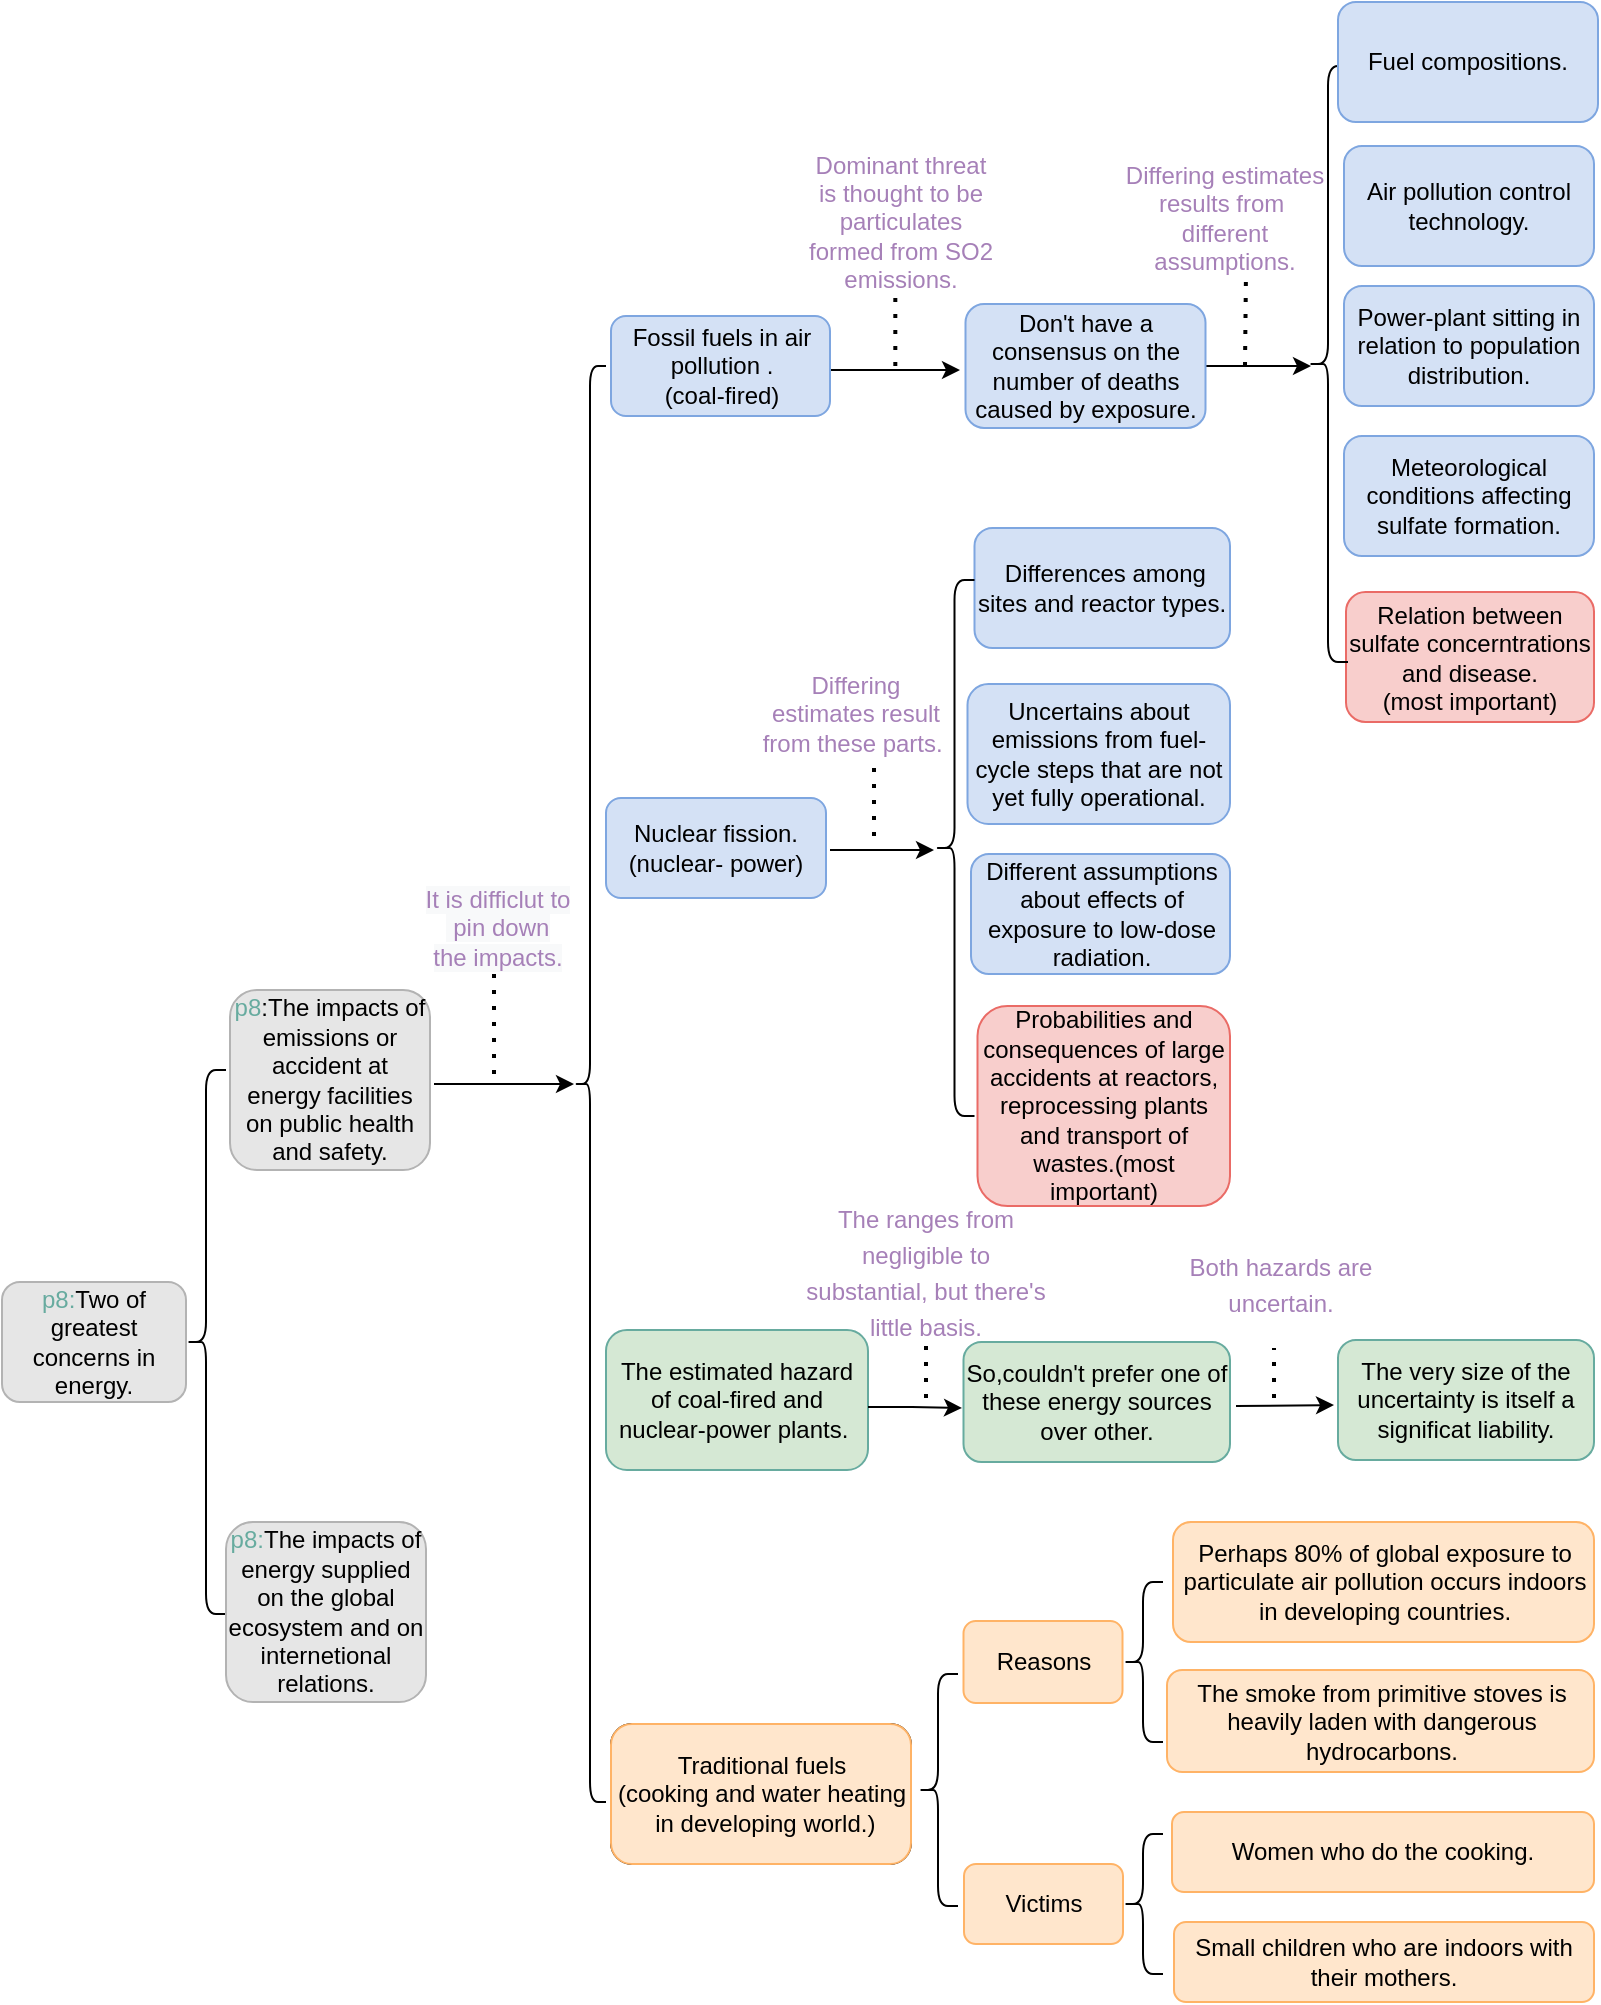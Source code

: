 <mxfile version="13.10.1" type="github">
  <diagram id="HV86x6wX_cSF6RMlQHs8" name="Page-1">
    <mxGraphModel dx="1231" dy="437" grid="1" gridSize="10" guides="1" tooltips="1" connect="1" arrows="1" fold="1" page="1" pageScale="1" pageWidth="827" pageHeight="1169" math="0" shadow="0">
      <root>
        <mxCell id="0" />
        <mxCell id="1" parent="0" />
        <mxCell id="3WgbJdYwUAd_oNcYUVg1-132" value="" style="edgeStyle=orthogonalEdgeStyle;rounded=0;orthogonalLoop=1;jettySize=auto;html=1;" edge="1" parent="1">
          <mxGeometry relative="1" as="geometry">
            <mxPoint x="608" y="277" as="sourcePoint" />
            <mxPoint x="668.5" y="277" as="targetPoint" />
          </mxGeometry>
        </mxCell>
        <mxCell id="3WgbJdYwUAd_oNcYUVg1-1" value="&lt;font color=&quot;#67ab9f&quot;&gt;p8:&lt;/font&gt;Two of greatest concerns in energy." style="rounded=1;whiteSpace=wrap;html=1;fillColor=#E6E6E6;strokeColor=#B3B3B3;" vertex="1" parent="1">
          <mxGeometry x="14" y="735" width="92" height="60" as="geometry" />
        </mxCell>
        <mxCell id="3WgbJdYwUAd_oNcYUVg1-3" value="" style="shape=curlyBracket;whiteSpace=wrap;html=1;rounded=1;size=0.5;" vertex="1" parent="1">
          <mxGeometry x="106" y="629" width="20" height="272" as="geometry" />
        </mxCell>
        <mxCell id="3WgbJdYwUAd_oNcYUVg1-4" value="&lt;font color=&quot;#67ab9f&quot;&gt;p8:&lt;/font&gt;The impacts of energy supplied on the global ecosystem and on internetional relations." style="rounded=1;whiteSpace=wrap;html=1;fillColor=#E6E6E6;strokeColor=#B3B3B3;" vertex="1" parent="1">
          <mxGeometry x="126" y="855" width="100" height="90" as="geometry" />
        </mxCell>
        <mxCell id="3WgbJdYwUAd_oNcYUVg1-5" value="&lt;font color=&quot;#67ab9f&quot;&gt;p8&lt;/font&gt;:The impacts of emissions or accident at energy facilities on public health and safety." style="rounded=1;whiteSpace=wrap;html=1;fillColor=#E6E6E6;strokeColor=#B3B3B3;" vertex="1" parent="1">
          <mxGeometry x="128" y="589" width="100" height="90" as="geometry" />
        </mxCell>
        <mxCell id="3WgbJdYwUAd_oNcYUVg1-9" value="Nuclear fission.&lt;br&gt;(nuclear- power)" style="rounded=1;whiteSpace=wrap;html=1;fillColor=#D4E1F5;strokeColor=#7EA6E0;" vertex="1" parent="1">
          <mxGeometry x="316" y="493" width="110" height="50" as="geometry" />
        </mxCell>
        <mxCell id="3WgbJdYwUAd_oNcYUVg1-11" value="Air pollution control technology." style="rounded=1;whiteSpace=wrap;html=1;fillColor=#D4E1F5;strokeColor=#7EA6E0;" vertex="1" parent="1">
          <mxGeometry x="685" y="167" width="125" height="60" as="geometry" />
        </mxCell>
        <mxCell id="3WgbJdYwUAd_oNcYUVg1-12" value="Power-plant sitting in relation to population distribution." style="rounded=1;whiteSpace=wrap;html=1;fillColor=#D4E1F5;strokeColor=#7EA6E0;" vertex="1" parent="1">
          <mxGeometry x="685" y="237" width="125" height="60" as="geometry" />
        </mxCell>
        <mxCell id="3WgbJdYwUAd_oNcYUVg1-13" value="Meteorological conditions affecting sulfate formation." style="rounded=1;whiteSpace=wrap;html=1;fillColor=#D4E1F5;strokeColor=#7EA6E0;" vertex="1" parent="1">
          <mxGeometry x="685" y="312" width="125" height="60" as="geometry" />
        </mxCell>
        <mxCell id="3WgbJdYwUAd_oNcYUVg1-14" value="Relation between sulfate concerntrations and disease. &lt;br&gt;(most important)" style="rounded=1;whiteSpace=wrap;html=1;fillColor=#F8CECC;strokeColor=#EA6B66;" vertex="1" parent="1">
          <mxGeometry x="686" y="390" width="124" height="65" as="geometry" />
        </mxCell>
        <mxCell id="3WgbJdYwUAd_oNcYUVg1-15" value="" style="shape=curlyBracket;whiteSpace=wrap;html=1;rounded=1;size=0.5;" vertex="1" parent="1">
          <mxGeometry x="667" y="127" width="20" height="298" as="geometry" />
        </mxCell>
        <mxCell id="3WgbJdYwUAd_oNcYUVg1-17" value="&amp;nbsp;Differences among sites and reactor types." style="rounded=1;whiteSpace=wrap;html=1;fillColor=#D4E1F5;strokeColor=#7EA6E0;" vertex="1" parent="1">
          <mxGeometry x="500.25" y="358" width="127.75" height="60" as="geometry" />
        </mxCell>
        <mxCell id="3WgbJdYwUAd_oNcYUVg1-18" value="Uncertains about emissions from fuel-cycle steps that are not yet fully operational." style="rounded=1;whiteSpace=wrap;html=1;fillColor=#D4E1F5;strokeColor=#7EA6E0;" vertex="1" parent="1">
          <mxGeometry x="496.75" y="436" width="131.25" height="70" as="geometry" />
        </mxCell>
        <mxCell id="3WgbJdYwUAd_oNcYUVg1-19" value="Different assumptions about effects of exposure to low-dose radiation." style="rounded=1;whiteSpace=wrap;html=1;fillColor=#D4E1F5;strokeColor=#7EA6E0;" vertex="1" parent="1">
          <mxGeometry x="498.5" y="521" width="129.5" height="60" as="geometry" />
        </mxCell>
        <mxCell id="3WgbJdYwUAd_oNcYUVg1-20" value="Probabilities and consequences of large accidents at reactors, reprocessing plants and transport of wastes.(most important)" style="rounded=1;whiteSpace=wrap;html=1;fillColor=#F8CECC;strokeColor=#EA6B66;" vertex="1" parent="1">
          <mxGeometry x="501.75" y="597" width="126.25" height="100" as="geometry" />
        </mxCell>
        <mxCell id="3WgbJdYwUAd_oNcYUVg1-21" value="" style="shape=curlyBracket;whiteSpace=wrap;html=1;rounded=1;size=0.5;" vertex="1" parent="1">
          <mxGeometry x="480.25" y="384" width="20" height="268" as="geometry" />
        </mxCell>
        <mxCell id="3WgbJdYwUAd_oNcYUVg1-24" value="So,couldn&#39;t prefer one of these energy sources over other." style="rounded=1;whiteSpace=wrap;html=1;fillColor=#D5E8D4;strokeColor=#67AB9F;" vertex="1" parent="1">
          <mxGeometry x="494.75" y="765" width="133.25" height="60" as="geometry" />
        </mxCell>
        <mxCell id="3WgbJdYwUAd_oNcYUVg1-27" value="Traditional fuels &lt;br&gt;(cooking and water heating&lt;br&gt;&amp;nbsp;in developing world.)" style="rounded=1;whiteSpace=wrap;html=1;" vertex="1" parent="1">
          <mxGeometry x="318.5" y="956" width="150" height="70" as="geometry" />
        </mxCell>
        <mxCell id="3WgbJdYwUAd_oNcYUVg1-29" value="Perhaps 80% of global exposure to particulate air pollution occurs indoors in developing countries." style="rounded=1;whiteSpace=wrap;html=1;fillColor=#FFE6CC;strokeColor=#FFB366;" vertex="1" parent="1">
          <mxGeometry x="599.5" y="855" width="210.5" height="60" as="geometry" />
        </mxCell>
        <mxCell id="3WgbJdYwUAd_oNcYUVg1-30" value="Women who do the cooking." style="rounded=1;whiteSpace=wrap;html=1;fillColor=#FFE6CC;strokeColor=#FFB366;" vertex="1" parent="1">
          <mxGeometry x="599" y="1000" width="211" height="40" as="geometry" />
        </mxCell>
        <mxCell id="3WgbJdYwUAd_oNcYUVg1-32" value="Small children who are indoors with their mothers." style="rounded=1;whiteSpace=wrap;html=1;fillColor=#FFE6CC;strokeColor=#FFB366;" vertex="1" parent="1">
          <mxGeometry x="600" y="1055" width="210" height="40" as="geometry" />
        </mxCell>
        <mxCell id="3WgbJdYwUAd_oNcYUVg1-33" value="Victims" style="rounded=1;whiteSpace=wrap;html=1;fillColor=#FFE6CC;strokeColor=#FFB366;" vertex="1" parent="1">
          <mxGeometry x="495" y="1026" width="79.5" height="40" as="geometry" />
        </mxCell>
        <mxCell id="3WgbJdYwUAd_oNcYUVg1-35" value="" style="shape=curlyBracket;whiteSpace=wrap;html=1;rounded=1;size=0.5;" vertex="1" parent="1">
          <mxGeometry x="574.5" y="1011" width="20" height="70" as="geometry" />
        </mxCell>
        <mxCell id="3WgbJdYwUAd_oNcYUVg1-76" value="" style="edgeStyle=orthogonalEdgeStyle;rounded=0;orthogonalLoop=1;jettySize=auto;html=1;" edge="1" parent="1">
          <mxGeometry relative="1" as="geometry">
            <mxPoint x="422" y="279" as="sourcePoint" />
            <mxPoint x="493" y="279" as="targetPoint" />
          </mxGeometry>
        </mxCell>
        <mxCell id="3WgbJdYwUAd_oNcYUVg1-37" value="Fossil fuels in air pollution .&lt;br&gt;(coal-fired)" style="rounded=1;whiteSpace=wrap;html=1;fillColor=#D4E1F5;strokeColor=#7EA6E0;" vertex="1" parent="1">
          <mxGeometry x="318.5" y="252" width="109.5" height="50" as="geometry" />
        </mxCell>
        <mxCell id="3WgbJdYwUAd_oNcYUVg1-38" value="" style="shape=curlyBracket;whiteSpace=wrap;html=1;rounded=1;size=0.5;" vertex="1" parent="1">
          <mxGeometry x="300" y="277" width="16" height="718" as="geometry" />
        </mxCell>
        <mxCell id="3WgbJdYwUAd_oNcYUVg1-63" value="Don&#39;t have a consensus on the number of deaths caused by exposure." style="rounded=1;whiteSpace=wrap;html=1;fillColor=#D4E1F5;strokeColor=#7EA6E0;" vertex="1" parent="1">
          <mxGeometry x="495.75" y="246" width="120" height="62" as="geometry" />
        </mxCell>
        <mxCell id="3WgbJdYwUAd_oNcYUVg1-75" value="&lt;span style=&quot;font-family: &amp;#34;helvetica&amp;#34; ; font-size: 12px ; font-style: normal ; font-weight: 400 ; letter-spacing: normal ; text-indent: 0px ; text-transform: none ; word-spacing: 0px ; background-color: rgb(248 , 249 , 250) ; display: inline ; float: none&quot;&gt;&lt;font color=&quot;#a680b8&quot;&gt;It is difficlut to&lt;br&gt;&amp;nbsp;pin down &lt;br&gt;the impacts.&lt;/font&gt;&lt;/span&gt;" style="text;whiteSpace=wrap;html=1;align=center;" vertex="1" parent="1">
          <mxGeometry x="208" y="530" width="108" height="55" as="geometry" />
        </mxCell>
        <mxCell id="3WgbJdYwUAd_oNcYUVg1-78" value="&lt;font color=&quot;#a680b8&quot;&gt;Differing estimates &lt;br&gt;results from&amp;nbsp;&lt;br&gt;different assumptions.&lt;/font&gt;" style="text;html=1;strokeColor=none;fillColor=none;align=center;verticalAlign=middle;whiteSpace=wrap;rounded=0;" vertex="1" parent="1">
          <mxGeometry x="571.5" y="173" width="106.5" height="60" as="geometry" />
        </mxCell>
        <mxCell id="3WgbJdYwUAd_oNcYUVg1-82" value="" style="endArrow=none;dashed=1;html=1;dashPattern=1 3;strokeWidth=2;" edge="1" parent="1">
          <mxGeometry width="50" height="50" relative="1" as="geometry">
            <mxPoint x="635.5" y="277" as="sourcePoint" />
            <mxPoint x="636" y="229" as="targetPoint" />
          </mxGeometry>
        </mxCell>
        <mxCell id="3WgbJdYwUAd_oNcYUVg1-84" value="" style="endArrow=none;dashed=1;html=1;dashPattern=1 3;strokeWidth=2;entryX=0.5;entryY=1;entryDx=0;entryDy=0;" edge="1" parent="1">
          <mxGeometry width="50" height="50" relative="1" as="geometry">
            <mxPoint x="260" y="631" as="sourcePoint" />
            <mxPoint x="260" y="579" as="targetPoint" />
          </mxGeometry>
        </mxCell>
        <mxCell id="3WgbJdYwUAd_oNcYUVg1-86" value="" style="edgeStyle=orthogonalEdgeStyle;rounded=0;orthogonalLoop=1;jettySize=auto;html=1;" edge="1" parent="1">
          <mxGeometry relative="1" as="geometry">
            <mxPoint x="428" y="519.04" as="sourcePoint" />
            <mxPoint x="480" y="519" as="targetPoint" />
          </mxGeometry>
        </mxCell>
        <mxCell id="3WgbJdYwUAd_oNcYUVg1-88" value="&lt;font color=&quot;#a680b8&quot;&gt;Differing &lt;br&gt;estimates result from these parts.&amp;nbsp;&lt;/font&gt;" style="text;html=1;strokeColor=none;fillColor=none;align=center;verticalAlign=middle;whiteSpace=wrap;rounded=0;" vertex="1" parent="1">
          <mxGeometry x="390" y="415" width="102" height="71" as="geometry" />
        </mxCell>
        <mxCell id="3WgbJdYwUAd_oNcYUVg1-89" value="" style="endArrow=none;dashed=1;html=1;dashPattern=1 3;strokeWidth=2;entryX=0.5;entryY=1;entryDx=0;entryDy=0;" edge="1" parent="1">
          <mxGeometry width="50" height="50" relative="1" as="geometry">
            <mxPoint x="450" y="512" as="sourcePoint" />
            <mxPoint x="450" y="472" as="targetPoint" />
          </mxGeometry>
        </mxCell>
        <mxCell id="3WgbJdYwUAd_oNcYUVg1-90" value="&lt;span style=&quot;font-family: &amp;#34;helvetica&amp;#34;&quot;&gt;The estimated hazard of coal-fired and nuclear-power plants.&amp;nbsp;&lt;/span&gt;" style="rounded=1;whiteSpace=wrap;html=1;fillColor=#D5E8D4;strokeColor=#67AB9F;" vertex="1" parent="1">
          <mxGeometry x="316" y="759" width="131" height="70" as="geometry" />
        </mxCell>
        <mxCell id="3WgbJdYwUAd_oNcYUVg1-95" value="&lt;span style=&quot;font-family: &amp;#34;helvetica&amp;#34;&quot;&gt;&lt;font color=&quot;#a680b8&quot;&gt;Dominant threat &lt;br&gt;is thought to be particulates formed from SO2 emissions.&lt;/font&gt;&lt;/span&gt;" style="text;html=1;strokeColor=none;fillColor=none;align=center;verticalAlign=middle;whiteSpace=wrap;rounded=0;" vertex="1" parent="1">
          <mxGeometry x="411.5" y="158" width="102.5" height="94" as="geometry" />
        </mxCell>
        <mxCell id="3WgbJdYwUAd_oNcYUVg1-96" value="" style="endArrow=none;dashed=1;html=1;dashPattern=1 3;strokeWidth=2;entryX=0.5;entryY=1;entryDx=0;entryDy=0;" edge="1" parent="1">
          <mxGeometry width="50" height="50" relative="1" as="geometry">
            <mxPoint x="460.66" y="277" as="sourcePoint" />
            <mxPoint x="460.66" y="237" as="targetPoint" />
          </mxGeometry>
        </mxCell>
        <mxCell id="3WgbJdYwUAd_oNcYUVg1-101" value="&lt;span&gt;The smoke from primitive stoves is heavily laden with dangerous hydrocarbons.&lt;/span&gt;" style="rounded=1;whiteSpace=wrap;html=1;fillColor=#FFE6CC;strokeColor=#FFB366;" vertex="1" parent="1">
          <mxGeometry x="596.5" y="929" width="213.5" height="51" as="geometry" />
        </mxCell>
        <mxCell id="3WgbJdYwUAd_oNcYUVg1-102" value="Reasons" style="rounded=1;whiteSpace=wrap;html=1;fillColor=#FFE6CC;strokeColor=#FFB366;" vertex="1" parent="1">
          <mxGeometry x="494.75" y="904.5" width="79.5" height="41" as="geometry" />
        </mxCell>
        <mxCell id="3WgbJdYwUAd_oNcYUVg1-103" value="" style="shape=curlyBracket;whiteSpace=wrap;html=1;rounded=1;" vertex="1" parent="1">
          <mxGeometry x="472" y="931" width="20" height="116" as="geometry" />
        </mxCell>
        <mxCell id="3WgbJdYwUAd_oNcYUVg1-104" value="" style="shape=curlyBracket;whiteSpace=wrap;html=1;rounded=1;size=0.5;" vertex="1" parent="1">
          <mxGeometry x="574.5" y="885" width="20" height="80" as="geometry" />
        </mxCell>
        <mxCell id="3WgbJdYwUAd_oNcYUVg1-111" value="&lt;p class=&quot;MsoNormal&quot; style=&quot;line-height: 150%&quot;&gt;&lt;span lang=&quot;EN-US&quot;&gt;&lt;font color=&quot;#a680b8&quot;&gt;The ranges from&lt;br&gt;negligible to substantial, but there&#39;s little basis.&lt;/font&gt;&lt;/span&gt;&lt;/p&gt;" style="text;html=1;strokeColor=none;fillColor=none;align=center;verticalAlign=middle;whiteSpace=wrap;rounded=0;" vertex="1" parent="1">
          <mxGeometry x="414" y="705" width="123.5" height="50" as="geometry" />
        </mxCell>
        <mxCell id="3WgbJdYwUAd_oNcYUVg1-112" value="" style="endArrow=none;dashed=1;html=1;dashPattern=1 3;strokeWidth=2;" edge="1" parent="1">
          <mxGeometry width="50" height="50" relative="1" as="geometry">
            <mxPoint x="476" y="793" as="sourcePoint" />
            <mxPoint x="476" y="767" as="targetPoint" />
          </mxGeometry>
        </mxCell>
        <mxCell id="3WgbJdYwUAd_oNcYUVg1-113" value="" style="edgeStyle=orthogonalEdgeStyle;rounded=0;orthogonalLoop=1;jettySize=auto;html=1;" edge="1" parent="1">
          <mxGeometry relative="1" as="geometry">
            <mxPoint x="447" y="797.5" as="sourcePoint" />
            <mxPoint x="494" y="798" as="targetPoint" />
            <Array as="points">
              <mxPoint x="469" y="798" />
              <mxPoint x="469" y="798" />
            </Array>
          </mxGeometry>
        </mxCell>
        <mxCell id="3WgbJdYwUAd_oNcYUVg1-130" value="" style="endArrow=classic;html=1;exitX=1;exitY=0.5;exitDx=0;exitDy=0;" edge="1" parent="1">
          <mxGeometry width="50" height="50" relative="1" as="geometry">
            <mxPoint x="230" y="636" as="sourcePoint" />
            <mxPoint x="300" y="636" as="targetPoint" />
          </mxGeometry>
        </mxCell>
        <mxCell id="3WgbJdYwUAd_oNcYUVg1-137" value="Fuel compositions." style="rounded=1;whiteSpace=wrap;html=1;fillColor=#D4E1F5;strokeColor=#7EA6E0;" vertex="1" parent="1">
          <mxGeometry x="682" y="95" width="130" height="60" as="geometry" />
        </mxCell>
        <mxCell id="3WgbJdYwUAd_oNcYUVg1-139" value="" style="edgeStyle=orthogonalEdgeStyle;rounded=0;orthogonalLoop=1;jettySize=auto;html=1;" edge="1" parent="1">
          <mxGeometry relative="1" as="geometry">
            <mxPoint x="631" y="797" as="sourcePoint" />
            <mxPoint x="680" y="796.5" as="targetPoint" />
            <Array as="points">
              <mxPoint x="631" y="797" />
              <mxPoint x="631" y="797" />
            </Array>
          </mxGeometry>
        </mxCell>
        <mxCell id="3WgbJdYwUAd_oNcYUVg1-140" value="" style="endArrow=none;dashed=1;html=1;dashPattern=1 3;strokeWidth=2;" edge="1" parent="1">
          <mxGeometry width="50" height="50" relative="1" as="geometry">
            <mxPoint x="650" y="793" as="sourcePoint" />
            <mxPoint x="650" y="768" as="targetPoint" />
          </mxGeometry>
        </mxCell>
        <mxCell id="3WgbJdYwUAd_oNcYUVg1-141" value="The very size of the uncertainty is itself a significat liability." style="rounded=1;whiteSpace=wrap;html=1;fillColor=#D5E8D4;strokeColor=#67AB9F;" vertex="1" parent="1">
          <mxGeometry x="682" y="764" width="128" height="60" as="geometry" />
        </mxCell>
        <mxCell id="3WgbJdYwUAd_oNcYUVg1-142" value="&lt;p class=&quot;MsoNormal&quot; style=&quot;line-height: 150%&quot;&gt;&lt;font color=&quot;#a680b8&quot;&gt;Both hazards are uncertain.&lt;/font&gt;&lt;/p&gt;" style="text;html=1;strokeColor=none;fillColor=none;align=center;verticalAlign=middle;whiteSpace=wrap;rounded=0;" vertex="1" parent="1">
          <mxGeometry x="599" y="711" width="109" height="50" as="geometry" />
        </mxCell>
        <mxCell id="3WgbJdYwUAd_oNcYUVg1-144" value="Traditional fuels &lt;br&gt;(cooking and water heating&lt;br&gt;&amp;nbsp;in developing world.)" style="rounded=1;whiteSpace=wrap;html=1;fillColor=#FFE6CC;strokeColor=#FFB366;" vertex="1" parent="1">
          <mxGeometry x="318.5" y="956" width="150" height="70" as="geometry" />
        </mxCell>
      </root>
    </mxGraphModel>
  </diagram>
</mxfile>
